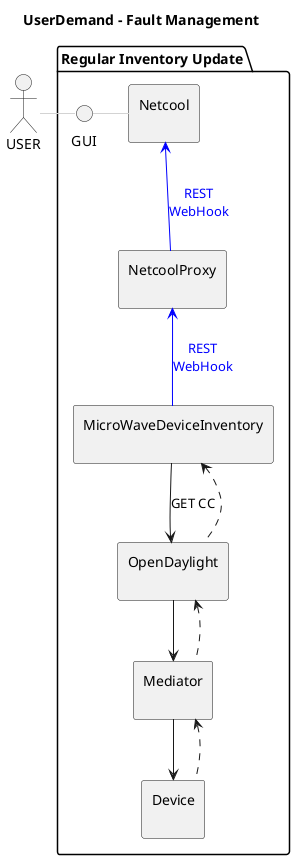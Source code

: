 @startuml RegularUpdate

skinparam componentStyle rectangle

title
UserDemand - Fault Management
end title

actor USER as USER

package "Regular Inventory Update" {
  interface GUI as GUI
  USER - GUI #Lightgrey

  component [Netcool\n] as Netcool
  GUI - Netcool #Lightgrey

  component [NetcoolProxy\n] as NCP
  Netcool --[hidden] NCP

  component [MicroWaveDeviceInventory\n] as MWDI
  NCP --[hidden] MWDI

  component [OpenDaylight\n] as ODL
  MWDI --[hidden] ODL

  component [Mediator\n] as Med
  ODL --[hidden] Med

  component [Device\n] as Dev
  Med --[hidden] Dev

  NCP --> Netcool #line:blue;text:blue : REST\nWebHook

  MWDI --> NCP #line:blue;text:blue : REST\nWebHook

  MWDI --> ODL : GET CC
  MWDI <.. ODL

  ODL --> Med
  ODL <.. Med

  Med --> Dev
  Med <.. Dev

}

@enduml